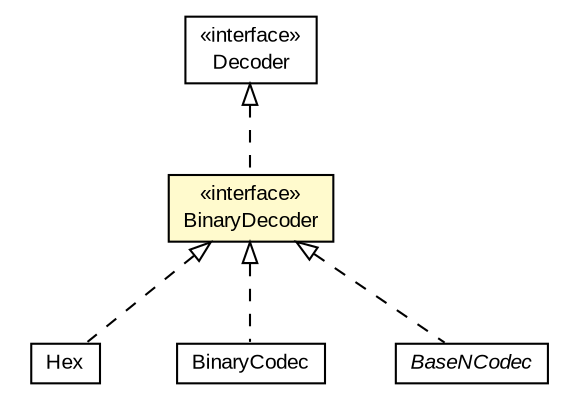 #!/usr/local/bin/dot
#
# Class diagram 
# Generated by UMLGraph version R5_6-24-gf6e263 (http://www.umlgraph.org/)
#

digraph G {
	edge [fontname="arial",fontsize=10,labelfontname="arial",labelfontsize=10];
	node [fontname="arial",fontsize=10,shape=plaintext];
	nodesep=0.25;
	ranksep=0.5;
	// org.miloss.fgsms.common.codec.Hex
	c191381 [label=<<table title="org.miloss.fgsms.common.codec.Hex" border="0" cellborder="1" cellspacing="0" cellpadding="2" port="p" href="./Hex.html">
		<tr><td><table border="0" cellspacing="0" cellpadding="1">
<tr><td align="center" balign="center"> Hex </td></tr>
		</table></td></tr>
		</table>>, URL="./Hex.html", fontname="arial", fontcolor="black", fontsize=10.0];
	// org.miloss.fgsms.common.codec.Decoder
	c191385 [label=<<table title="org.miloss.fgsms.common.codec.Decoder" border="0" cellborder="1" cellspacing="0" cellpadding="2" port="p" href="./Decoder.html">
		<tr><td><table border="0" cellspacing="0" cellpadding="1">
<tr><td align="center" balign="center"> &#171;interface&#187; </td></tr>
<tr><td align="center" balign="center"> Decoder </td></tr>
		</table></td></tr>
		</table>>, URL="./Decoder.html", fontname="arial", fontcolor="black", fontsize=10.0];
	// org.miloss.fgsms.common.codec.BinaryDecoder
	c191390 [label=<<table title="org.miloss.fgsms.common.codec.BinaryDecoder" border="0" cellborder="1" cellspacing="0" cellpadding="2" port="p" bgcolor="lemonChiffon" href="./BinaryDecoder.html">
		<tr><td><table border="0" cellspacing="0" cellpadding="1">
<tr><td align="center" balign="center"> &#171;interface&#187; </td></tr>
<tr><td align="center" balign="center"> BinaryDecoder </td></tr>
		</table></td></tr>
		</table>>, URL="./BinaryDecoder.html", fontname="arial", fontcolor="black", fontsize=10.0];
	// org.miloss.fgsms.common.codec.BinaryCodec
	c191391 [label=<<table title="org.miloss.fgsms.common.codec.BinaryCodec" border="0" cellborder="1" cellspacing="0" cellpadding="2" port="p" href="./BinaryCodec.html">
		<tr><td><table border="0" cellspacing="0" cellpadding="1">
<tr><td align="center" balign="center"> BinaryCodec </td></tr>
		</table></td></tr>
		</table>>, URL="./BinaryCodec.html", fontname="arial", fontcolor="black", fontsize=10.0];
	// org.miloss.fgsms.common.codec.BaseNCodec
	c191392 [label=<<table title="org.miloss.fgsms.common.codec.BaseNCodec" border="0" cellborder="1" cellspacing="0" cellpadding="2" port="p" href="./BaseNCodec.html">
		<tr><td><table border="0" cellspacing="0" cellpadding="1">
<tr><td align="center" balign="center"><font face="arial italic"> BaseNCodec </font></td></tr>
		</table></td></tr>
		</table>>, URL="./BaseNCodec.html", fontname="arial", fontcolor="black", fontsize=10.0];
	//org.miloss.fgsms.common.codec.Hex implements org.miloss.fgsms.common.codec.BinaryDecoder
	c191390:p -> c191381:p [dir=back,arrowtail=empty,style=dashed];
	//org.miloss.fgsms.common.codec.BinaryDecoder implements org.miloss.fgsms.common.codec.Decoder
	c191385:p -> c191390:p [dir=back,arrowtail=empty,style=dashed];
	//org.miloss.fgsms.common.codec.BinaryCodec implements org.miloss.fgsms.common.codec.BinaryDecoder
	c191390:p -> c191391:p [dir=back,arrowtail=empty,style=dashed];
	//org.miloss.fgsms.common.codec.BaseNCodec implements org.miloss.fgsms.common.codec.BinaryDecoder
	c191390:p -> c191392:p [dir=back,arrowtail=empty,style=dashed];
}

